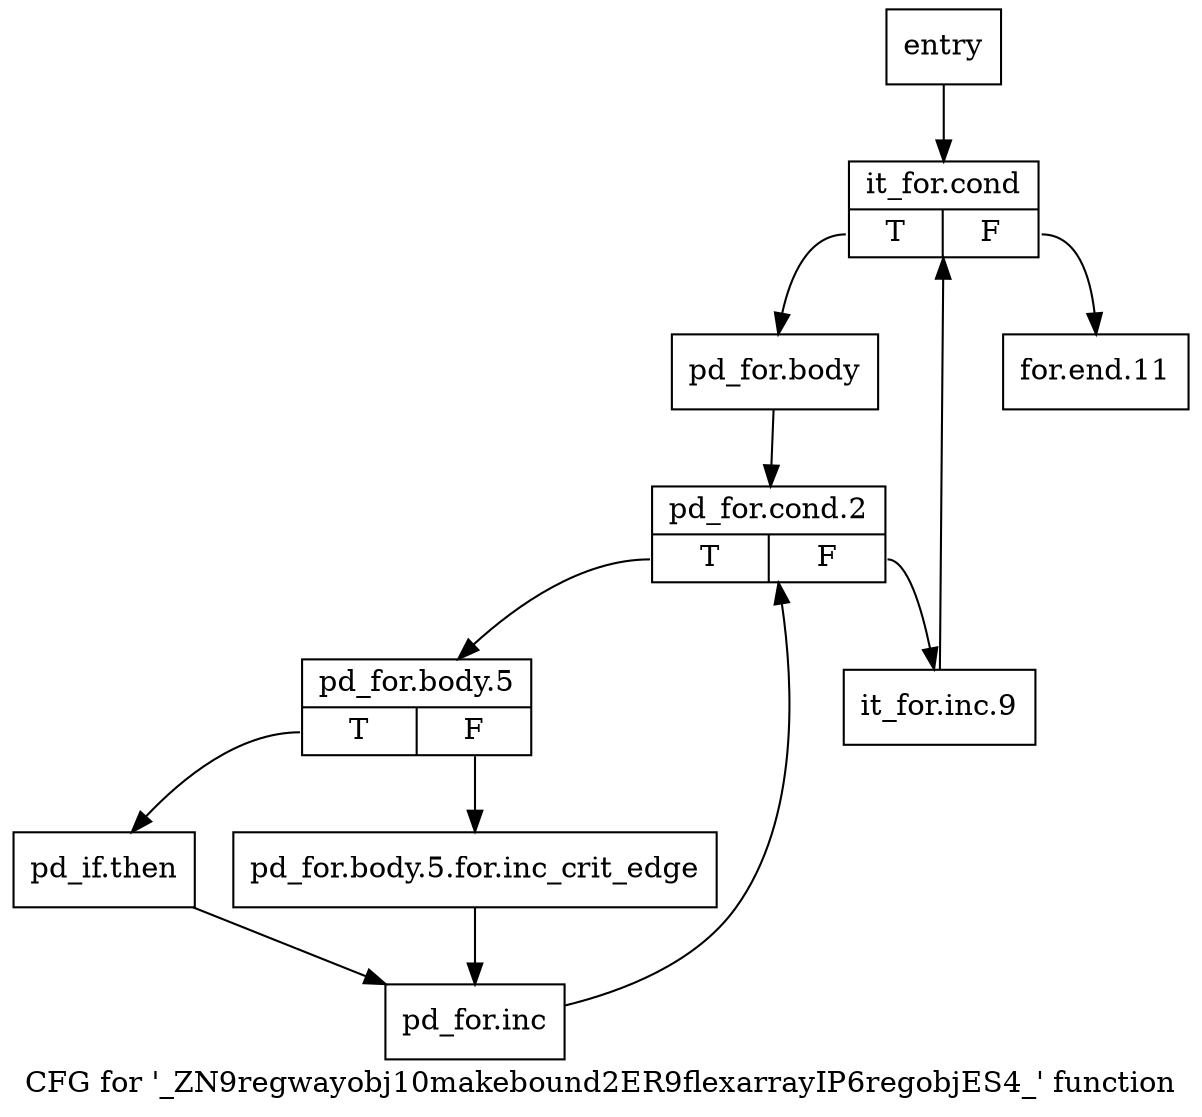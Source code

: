 digraph "CFG for '_ZN9regwayobj10makebound2ER9flexarrayIP6regobjES4_' function" {
	label="CFG for '_ZN9regwayobj10makebound2ER9flexarrayIP6regobjES4_' function";

	Node0x23cf020 [shape=record,label="{entry}"];
	Node0x23cf020 -> Node0x23cf070;
	Node0x23cf070 [shape=record,label="{it_for.cond|{<s0>T|<s1>F}}"];
	Node0x23cf070:s0 -> Node0x23cf0c0;
	Node0x23cf070:s1 -> Node0x23f03b0;
	Node0x23cf0c0 [shape=record,label="{pd_for.body}"];
	Node0x23cf0c0 -> Node0x23cf110;
	Node0x23cf110 [shape=record,label="{pd_for.cond.2|{<s0>T|<s1>F}}"];
	Node0x23cf110:s0 -> Node0x23cf160;
	Node0x23cf110:s1 -> Node0x23f0360;
	Node0x23cf160 [shape=record,label="{pd_for.body.5|{<s0>T|<s1>F}}"];
	Node0x23cf160:s0 -> Node0x23cf200;
	Node0x23cf160:s1 -> Node0x23cf1b0;
	Node0x23cf1b0 [shape=record,label="{pd_for.body.5.for.inc_crit_edge}"];
	Node0x23cf1b0 -> Node0x23cf250;
	Node0x23cf200 [shape=record,label="{pd_if.then}"];
	Node0x23cf200 -> Node0x23cf250;
	Node0x23cf250 [shape=record,label="{pd_for.inc}"];
	Node0x23cf250 -> Node0x23cf110;
	Node0x23f0360 [shape=record,label="{it_for.inc.9}"];
	Node0x23f0360 -> Node0x23cf070;
	Node0x23f03b0 [shape=record,label="{for.end.11}"];
}
